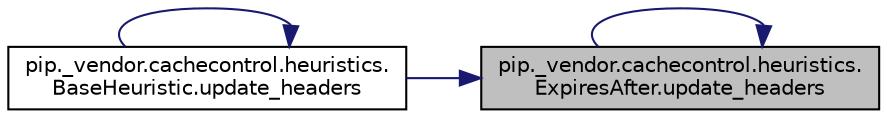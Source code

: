 digraph "pip._vendor.cachecontrol.heuristics.ExpiresAfter.update_headers"
{
 // LATEX_PDF_SIZE
  edge [fontname="Helvetica",fontsize="10",labelfontname="Helvetica",labelfontsize="10"];
  node [fontname="Helvetica",fontsize="10",shape=record];
  rankdir="RL";
  Node1 [label="pip._vendor.cachecontrol.heuristics.\lExpiresAfter.update_headers",height=0.2,width=0.4,color="black", fillcolor="grey75", style="filled", fontcolor="black",tooltip=" "];
  Node1 -> Node2 [dir="back",color="midnightblue",fontsize="10",style="solid",fontname="Helvetica"];
  Node2 [label="pip._vendor.cachecontrol.heuristics.\lBaseHeuristic.update_headers",height=0.2,width=0.4,color="black", fillcolor="white", style="filled",URL="$de/dba/classpip_1_1__vendor_1_1cachecontrol_1_1heuristics_1_1_base_heuristic.html#a497b372f9450576afb8ebfcdbb9a8930",tooltip=" "];
  Node2 -> Node2 [dir="back",color="midnightblue",fontsize="10",style="solid",fontname="Helvetica"];
  Node1 -> Node1 [dir="back",color="midnightblue",fontsize="10",style="solid",fontname="Helvetica"];
}
